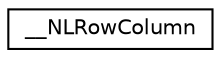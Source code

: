 digraph G
{
  edge [fontname="Helvetica",fontsize="10",labelfontname="Helvetica",labelfontsize="10"];
  node [fontname="Helvetica",fontsize="10",shape=record];
  rankdir=LR;
  Node1 [label="__NLRowColumn",height=0.2,width=0.4,color="black", fillcolor="white", style="filled",URL="$d8/d84/struct____NLRowColumn.html"];
}
